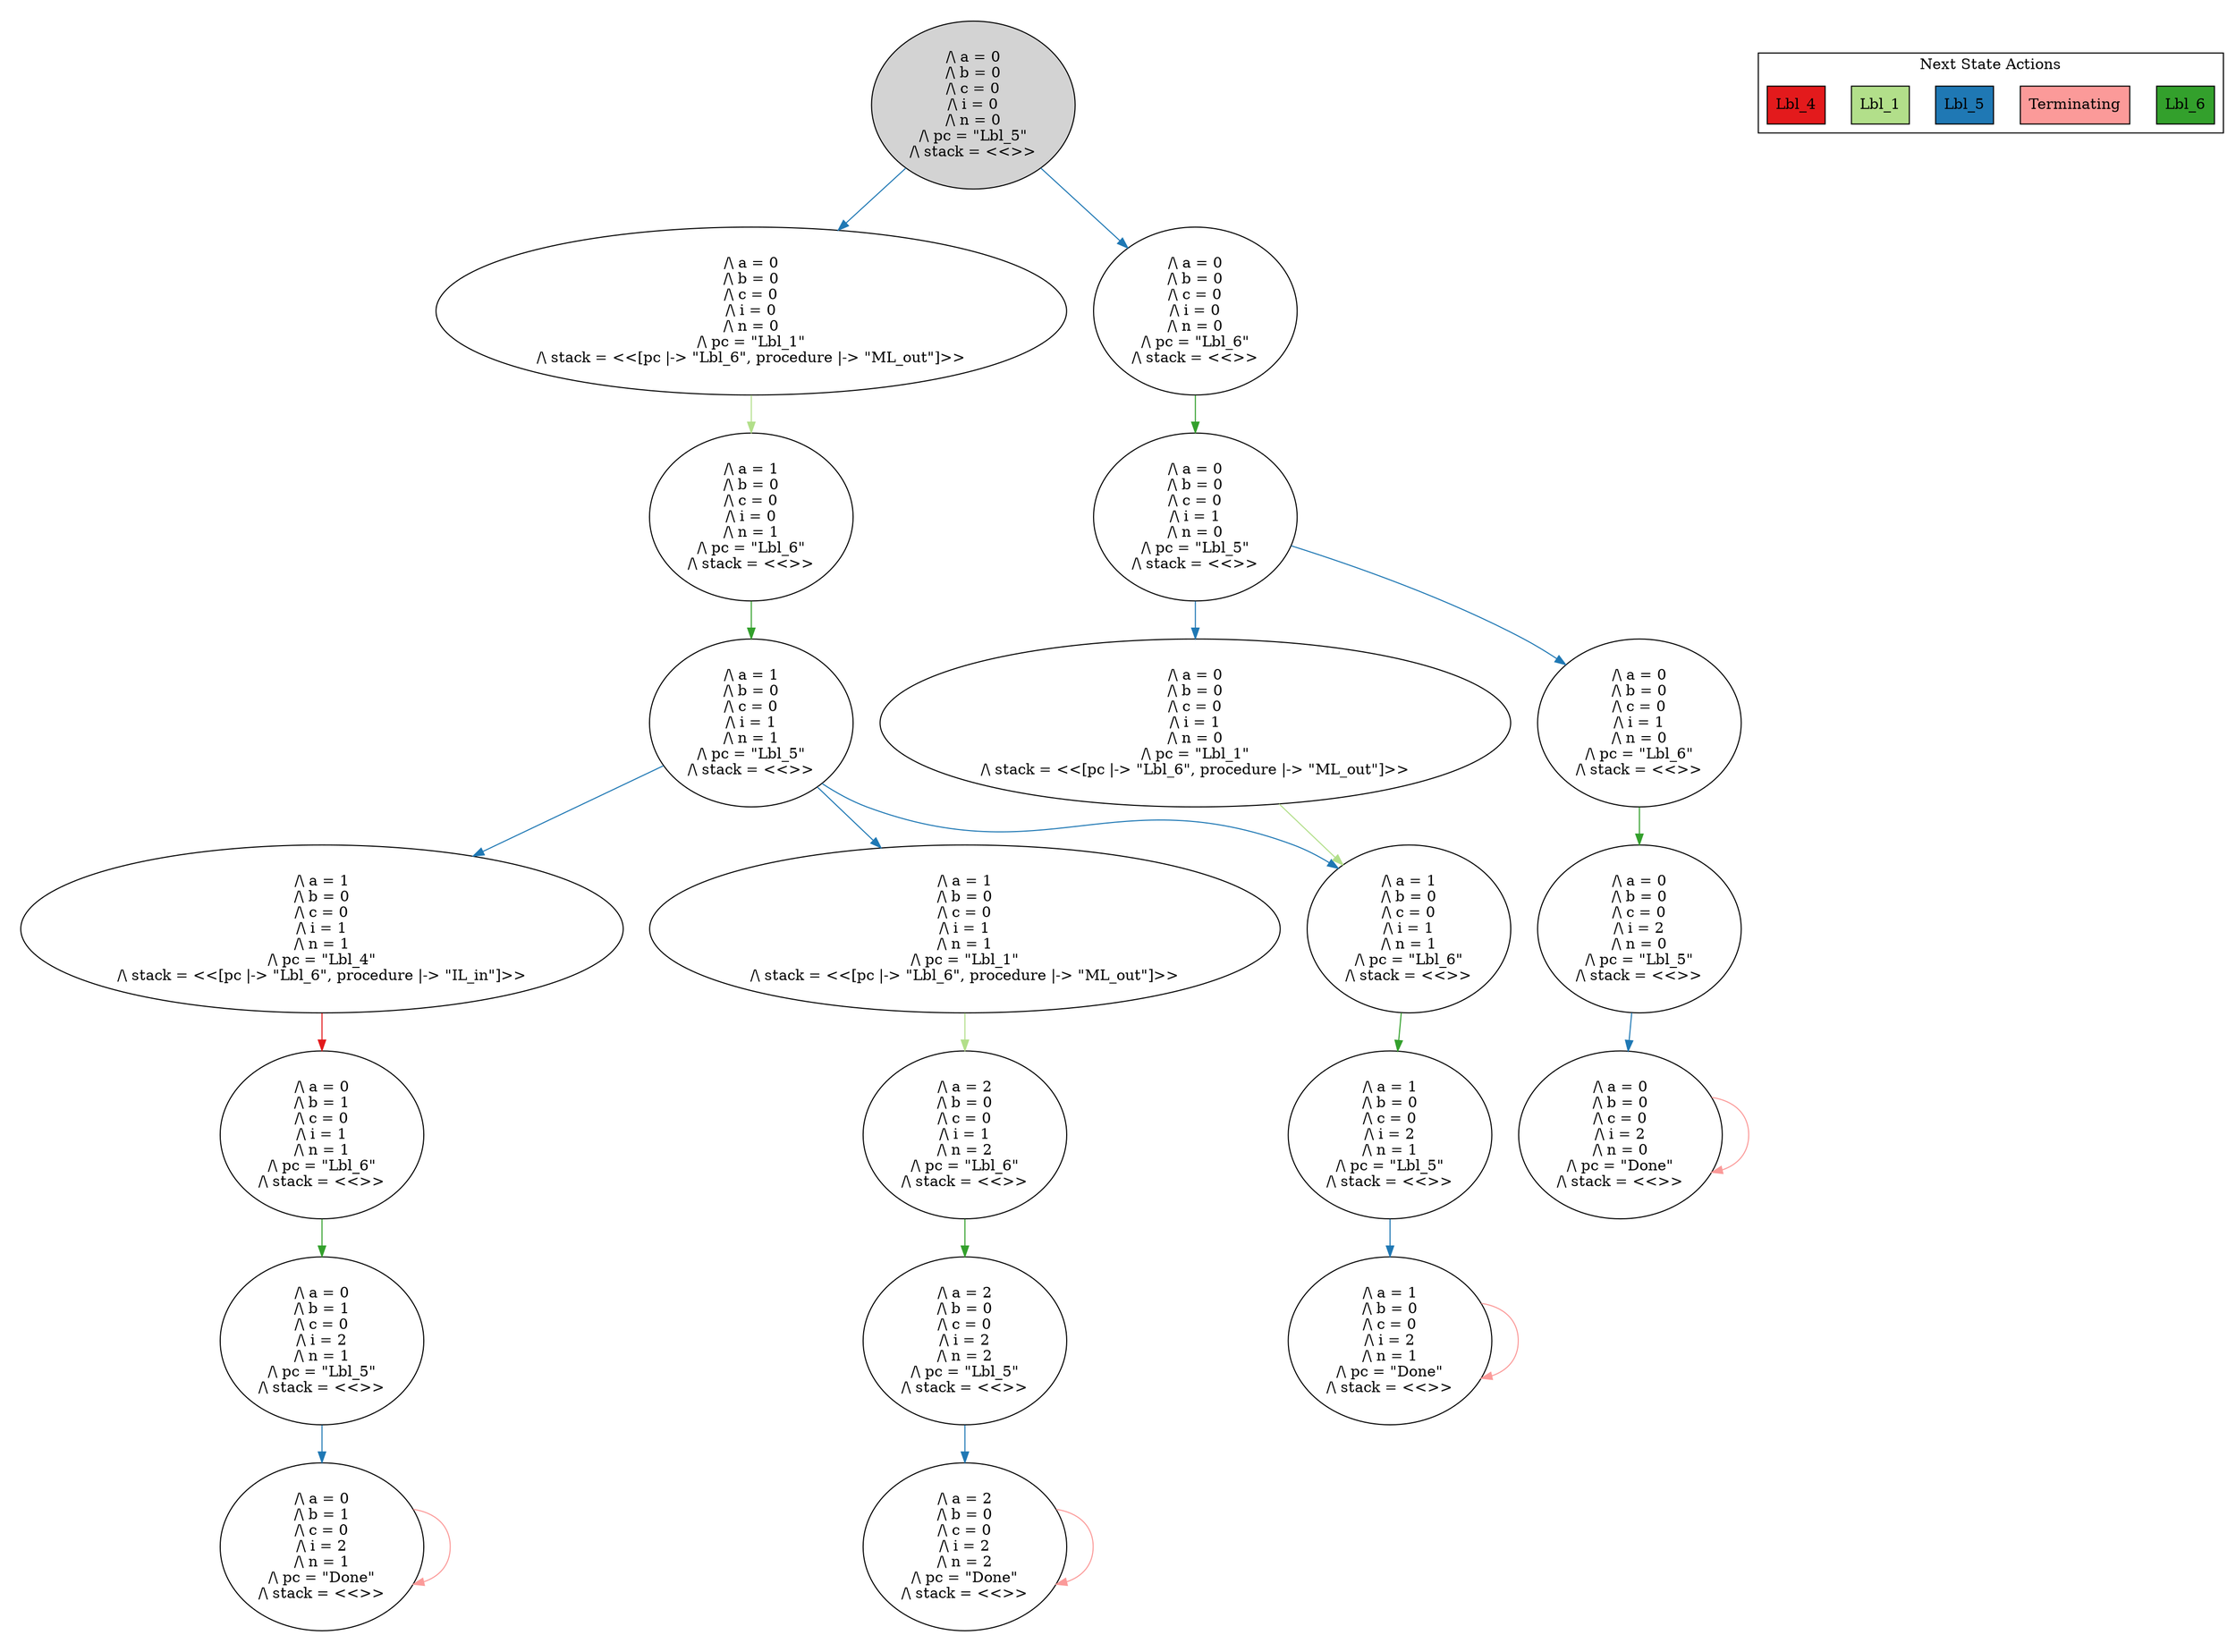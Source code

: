 strict digraph DiskGraph {
edge [colorscheme="paired12"]
nodesep=0.35;
subgraph cluster_graph {
color="white";
7303496300766511214 [label="/\\ a = 0\n/\\ b = 0\n/\\ c = 0\n/\\ i = 0\n/\\ n = 0\n/\\ pc = \"Lbl_5\"\n/\\ stack = <<>>",style = filled]
7303496300766511214 -> 1570221961546766817 [label="",color="2",fontcolor="2"];
1570221961546766817 [label="/\\ a = 0\n/\\ b = 0\n/\\ c = 0\n/\\ i = 0\n/\\ n = 0\n/\\ pc = \"Lbl_1\"\n/\\ stack = <<[pc |-> \"Lbl_6\", procedure |-> \"ML_out\"]>>"];
7303496300766511214 -> -3089023431639846149 [label="",color="2",fontcolor="2"];
-3089023431639846149 [label="/\\ a = 0\n/\\ b = 0\n/\\ c = 0\n/\\ i = 0\n/\\ n = 0\n/\\ pc = \"Lbl_6\"\n/\\ stack = <<>>"];
1570221961546766817 -> -3406111810471287522 [label="",color="3",fontcolor="3"];
-3406111810471287522 [label="/\\ a = 1\n/\\ b = 0\n/\\ c = 0\n/\\ i = 0\n/\\ n = 1\n/\\ pc = \"Lbl_6\"\n/\\ stack = <<>>"];
7303496300766511214 -> -3089023431639846149 [label="",color="2",fontcolor="2"];
-3089023431639846149 -> 2915829576252684972 [label="",color="4",fontcolor="4"];
2915829576252684972 [label="/\\ a = 0\n/\\ b = 0\n/\\ c = 0\n/\\ i = 1\n/\\ n = 0\n/\\ pc = \"Lbl_5\"\n/\\ stack = <<>>"];
-3406111810471287522 -> 3309443524461161801 [label="",color="4",fontcolor="4"];
3309443524461161801 [label="/\\ a = 1\n/\\ b = 0\n/\\ c = 0\n/\\ i = 1\n/\\ n = 1\n/\\ pc = \"Lbl_5\"\n/\\ stack = <<>>"];
7303496300766511214 -> -3089023431639846149 [label="",color="2",fontcolor="2"];
2915829576252684972 -> -7087358685605862077 [label="",color="2",fontcolor="2"];
-7087358685605862077 [label="/\\ a = 0\n/\\ b = 0\n/\\ c = 0\n/\\ i = 1\n/\\ n = 0\n/\\ pc = \"Lbl_1\"\n/\\ stack = <<[pc |-> \"Lbl_6\", procedure |-> \"ML_out\"]>>"];
3309443524461161801 -> -5773200455538389325 [label="",color="2",fontcolor="2"];
-5773200455538389325 [label="/\\ a = 1\n/\\ b = 0\n/\\ c = 0\n/\\ i = 1\n/\\ n = 1\n/\\ pc = \"Lbl_1\"\n/\\ stack = <<[pc |-> \"Lbl_6\", procedure |-> \"ML_out\"]>>"];
2915829576252684972 -> -7490131372423477191 [label="",color="2",fontcolor="2"];
-7490131372423477191 [label="/\\ a = 0\n/\\ b = 0\n/\\ c = 0\n/\\ i = 1\n/\\ n = 0\n/\\ pc = \"Lbl_6\"\n/\\ stack = <<>>"];
3309443524461161801 -> -7091146417341227044 [label="",color="2",fontcolor="2"];
-5773200455538389325 -> -7838373751132608525 [label="",color="3",fontcolor="3"];
-7838373751132608525 [label="/\\ a = 2\n/\\ b = 0\n/\\ c = 0\n/\\ i = 1\n/\\ n = 2\n/\\ pc = \"Lbl_6\"\n/\\ stack = <<>>"];
-7490131372423477191 -> -71078702564297238 [label="",color="4",fontcolor="4"];
-71078702564297238 [label="/\\ a = 0\n/\\ b = 0\n/\\ c = 0\n/\\ i = 2\n/\\ n = 0\n/\\ pc = \"Lbl_5\"\n/\\ stack = <<>>"];
3309443524461161801 -> -7091146417341227044 [label="",color="2",fontcolor="2"];
2915829576252684972 -> -7490131372423477191 [label="",color="2",fontcolor="2"];
3309443524461161801 -> -6113131569036480501 [label="",color="2",fontcolor="2"];
-6113131569036480501 [label="/\\ a = 1\n/\\ b = 0\n/\\ c = 0\n/\\ i = 1\n/\\ n = 1\n/\\ pc = \"Lbl_4\"\n/\\ stack = <<[pc |-> \"Lbl_6\", procedure |-> \"IL_in\"]>>"];
-7087358685605862077 -> -7091146417341227044 [label="",color="3",fontcolor="3"];
-7091146417341227044 [label="/\\ a = 1\n/\\ b = 0\n/\\ c = 0\n/\\ i = 1\n/\\ n = 1\n/\\ pc = \"Lbl_6\"\n/\\ stack = <<>>"];
-71078702564297238 -> 5976834937803172369 [label="",color="2",fontcolor="2"];
5976834937803172369 [label="/\\ a = 0\n/\\ b = 0\n/\\ c = 0\n/\\ i = 2\n/\\ n = 0\n/\\ pc = \"Done\"\n/\\ stack = <<>>"];
-7838373751132608525 -> -849403646595491296 [label="",color="4",fontcolor="4"];
-849403646595491296 [label="/\\ a = 2\n/\\ b = 0\n/\\ c = 0\n/\\ i = 2\n/\\ n = 2\n/\\ pc = \"Lbl_5\"\n/\\ stack = <<>>"];
2915829576252684972 -> -7490131372423477191 [label="",color="2",fontcolor="2"];
5976834937803172369 -> 5976834937803172369 [label="",color="5",fontcolor="5"];
-7091146417341227044 -> -389032919166344689 [label="",color="4",fontcolor="4"];
-389032919166344689 [label="/\\ a = 1\n/\\ b = 0\n/\\ c = 0\n/\\ i = 2\n/\\ n = 1\n/\\ pc = \"Lbl_5\"\n/\\ stack = <<>>"];
-6113131569036480501 -> -2481664857811911046 [label="",color="6",fontcolor="6"];
-2481664857811911046 [label="/\\ a = 0\n/\\ b = 1\n/\\ c = 0\n/\\ i = 1\n/\\ n = 1\n/\\ pc = \"Lbl_6\"\n/\\ stack = <<>>"];
-389032919166344689 -> 7514448513389647253 [label="",color="2",fontcolor="2"];
7514448513389647253 [label="/\\ a = 1\n/\\ b = 0\n/\\ c = 0\n/\\ i = 2\n/\\ n = 1\n/\\ pc = \"Done\"\n/\\ stack = <<>>"];
-849403646595491296 -> 2847210539811181849 [label="",color="2",fontcolor="2"];
2847210539811181849 [label="/\\ a = 2\n/\\ b = 0\n/\\ c = 0\n/\\ i = 2\n/\\ n = 2\n/\\ pc = \"Done\"\n/\\ stack = <<>>"];
7514448513389647253 -> 7514448513389647253 [label="",color="5",fontcolor="5"];
-2481664857811911046 -> -5007556874653711447 [label="",color="4",fontcolor="4"];
-5007556874653711447 [label="/\\ a = 0\n/\\ b = 1\n/\\ c = 0\n/\\ i = 2\n/\\ n = 1\n/\\ pc = \"Lbl_5\"\n/\\ stack = <<>>"];
2847210539811181849 -> 2847210539811181849 [label="",color="5",fontcolor="5"];
-5007556874653711447 -> -4395803213205146869 [label="",color="2",fontcolor="2"];
-4395803213205146869 [label="/\\ a = 0\n/\\ b = 1\n/\\ c = 0\n/\\ i = 2\n/\\ n = 1\n/\\ pc = \"Done\"\n/\\ stack = <<>>"];
-4395803213205146869 -> -4395803213205146869 [label="",color="5",fontcolor="5"];
{rank = same; 7303496300766511214;}
{rank = same; 1570221961546766817;-3089023431639846149;}
{rank = same; -3406111810471287522;2915829576252684972;}
{rank = same; 3309443524461161801;-7490131372423477191;-7087358685605862077;}
{rank = same; -6113131569036480501;-5773200455538389325;-7091146417341227044;-71078702564297238;}
{rank = same; -389032919166344689;5976834937803172369;-2481664857811911046;-7838373751132608525;}
{rank = same; -849403646595491296;-5007556874653711447;7514448513389647253;}
{rank = same; -4395803213205146869;2847210539811181849;}
}
subgraph cluster_legend {graph[style=bold];label = "Next State Actions" style="solid"
node [ labeljust="l",colorscheme="paired12",style=filled,shape=record ]
Lbl_6 [label="Lbl_6",fillcolor=4]
Terminating [label="Terminating",fillcolor=5]
Lbl_5 [label="Lbl_5",fillcolor=2]
Lbl_1 [label="Lbl_1",fillcolor=3]
Lbl_4 [label="Lbl_4",fillcolor=6]
}}